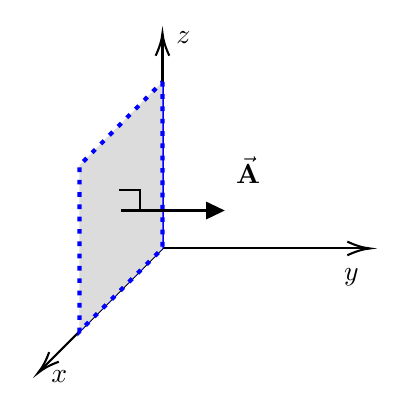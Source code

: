 

\tikzset{every picture/.style={line width=0.75pt}} %set default line width to 0.75pt        

\begin{tikzpicture}[x=0.75pt,y=0.75pt,yscale=-1,xscale=1]
%uncomment if require: \path (0,194); %set diagram left start at 0, and has height of 194

%Straight Lines [id:da24015226796897138] 
\draw    (70,118.27) -- (11.41,176.85) ;
\draw [shift={(10,178.27)}, rotate = 315] [color={rgb, 255:red, 0; green, 0; blue, 0 }  ][line width=0.75]    (10.93,-3.29) .. controls (6.95,-1.4) and (3.31,-0.3) .. (0,0) .. controls (3.31,0.3) and (6.95,1.4) .. (10.93,3.29)   ;
%Straight Lines [id:da043885742210110434] 
\draw    (70,118.27) -- (168,118.27) ;
\draw [shift={(170,118.27)}, rotate = 180] [color={rgb, 255:red, 0; green, 0; blue, 0 }  ][line width=0.75]    (10.93,-3.29) .. controls (6.95,-1.4) and (3.31,-0.3) .. (0,0) .. controls (3.31,0.3) and (6.95,1.4) .. (10.93,3.29)   ;
%Straight Lines [id:da45391014332910573] 
\draw    (70,38.27) -- (70,16.47) ;
\draw [shift={(70,14.47)}, rotate = 90] [color={rgb, 255:red, 0; green, 0; blue, 0 }  ][line width=0.75]    (10.93,-3.29) .. controls (6.95,-1.4) and (3.31,-0.3) .. (0,0) .. controls (3.31,0.3) and (6.95,1.4) .. (10.93,3.29)   ;
%Straight Lines [id:da7578656361659522] 
\draw [color={rgb, 255:red, 0; green, 0; blue, 255 }  ,draw opacity=1 ]   (70,118.27) -- (70,38.27) ;
%Straight Lines [id:da490166639581469] 
\draw [color={rgb, 255:red, 0; green, 0; blue, 255 }  ,draw opacity=1 ] [dash pattern={on 0.84pt off 2.51pt}]  (70,118.27) -- (30,158.27) ;
%Shape: Polygon [id:ds7921940636398519] 
\draw  [color={rgb, 255:red, 0; green, 0; blue, 255 }  ,draw opacity=1 ][fill={rgb, 255:red, 220; green, 220; blue, 220 }  ,fill opacity=1 ][dash pattern={on 1.69pt off 2.76pt}][line width=1.5]  (70,38) -- (70,118.27) -- (30,158.27) -- (30,78.27) -- cycle ;
%Straight Lines [id:da6489051662652563] 
\draw    (50,100) -- (97,100) ;
\draw [shift={(100,100)}, rotate = 180] [fill={rgb, 255:red, 0; green, 0; blue, 0 }  ][line width=0.08]  [draw opacity=0] (8.93,-4.29) -- (0,0) -- (8.93,4.29) -- cycle    ;
%Shape: Right Angle [id:dp8055728240464062] 
\draw   (49,90) -- (59,90) -- (59,100) ;

% Text Node
\draw (15,175.67) node [anchor=north west][inner sep=0.75pt]    {$x$};
% Text Node
\draw (156,126.67) node [anchor=north west][inner sep=0.75pt]    {$y$};
% Text Node
\draw (75.25,12.4) node [anchor=north west][inner sep=0.75pt]    {$z$};
% Text Node
\draw (104,72.4) node [anchor=north west][inner sep=0.75pt]    {$\vec{\mathbf{A}}$};


\end{tikzpicture}
